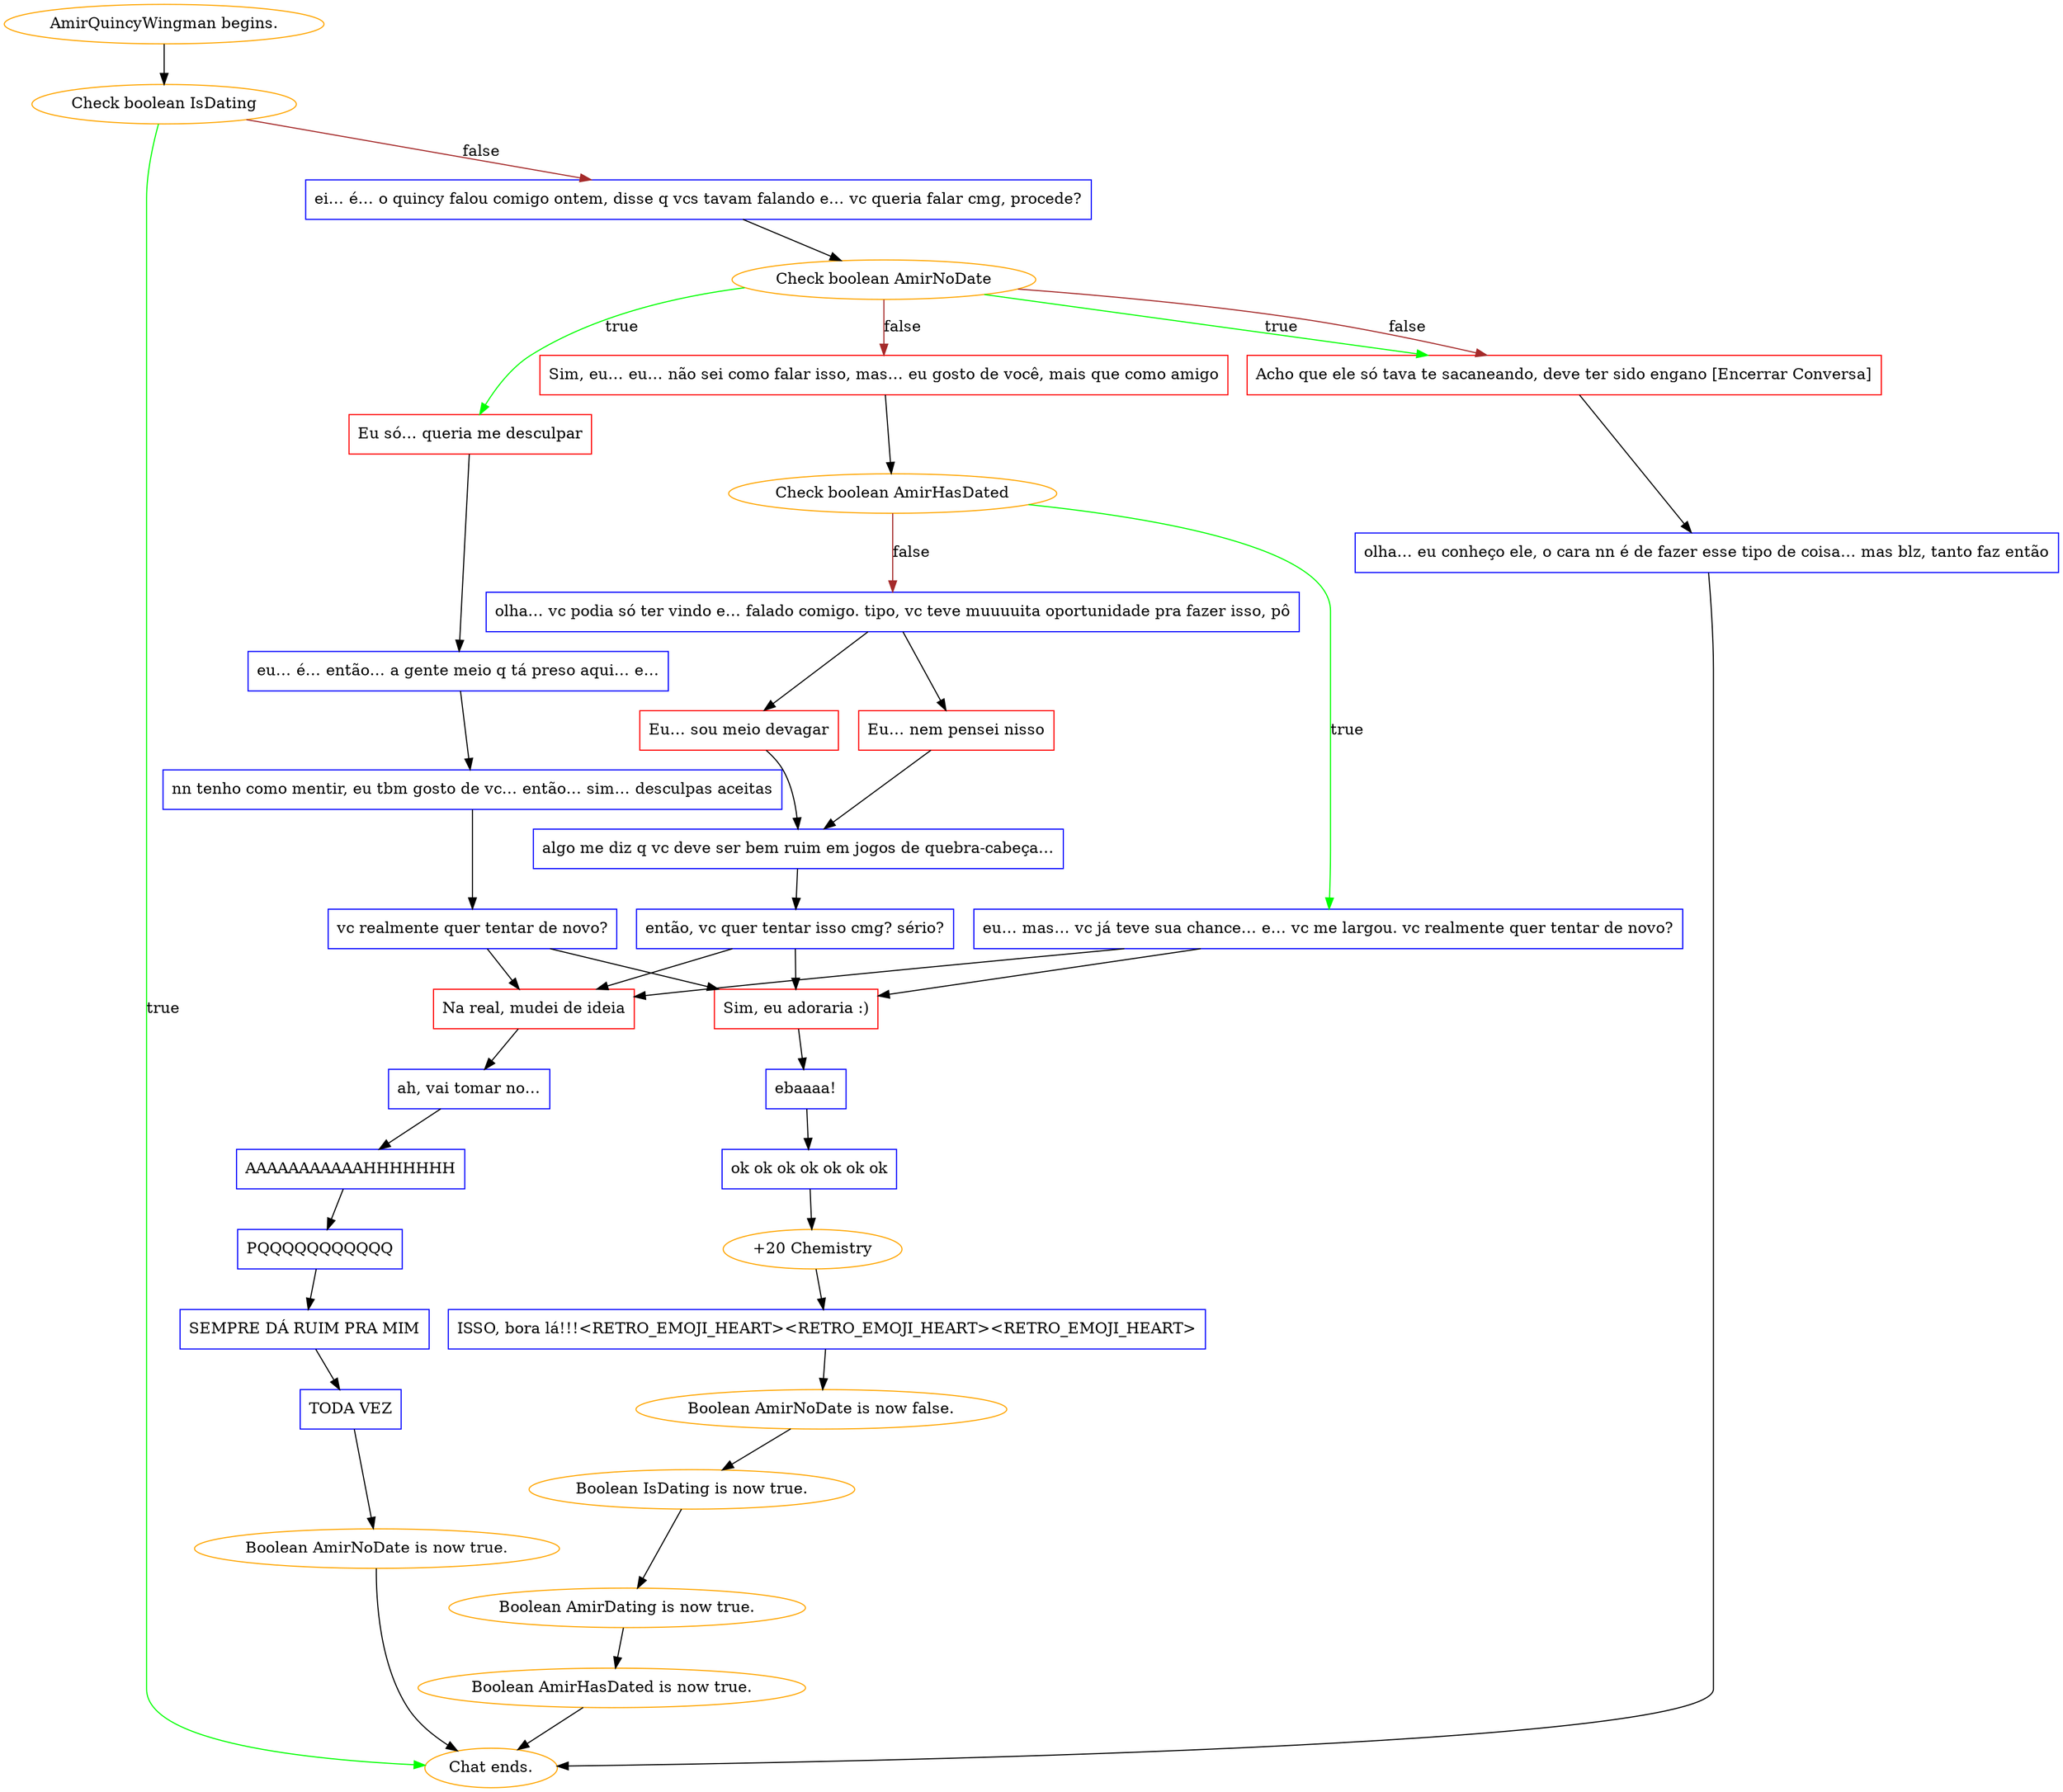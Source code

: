 digraph {
	"AmirQuincyWingman begins." [color=orange];
		"AmirQuincyWingman begins." -> j2651217478;
	j2651217478 [label="Check boolean IsDating",color=orange];
		j2651217478 -> "Chat ends." [label=true,color=green];
		j2651217478 -> j2147347519 [label=false,color=brown];
	"Chat ends." [color=orange];
	j2147347519 [label="ei… é… o quincy falou comigo ontem, disse q vcs tavam falando e… vc queria falar cmg, procede?",shape=box,color=blue];
		j2147347519 -> j3947516618;
	j3947516618 [label="Check boolean AmirNoDate",color=orange];
		j3947516618 -> j172612691 [label=true,color=green];
		j3947516618 -> j912448592 [label=true,color=green];
		j3947516618 -> j249455277 [label=false,color=brown];
		j3947516618 -> j912448592 [label=false,color=brown];
	j172612691 [label="Eu só… queria me desculpar",shape=box,color=red];
		j172612691 -> j3948610626;
	j912448592 [label="Acho que ele só tava te sacaneando, deve ter sido engano [Encerrar Conversa]",shape=box,color=red];
		j912448592 -> j2261831821;
	j249455277 [label="Sim, eu… eu… não sei como falar isso, mas… eu gosto de você, mais que como amigo",shape=box,color=red];
		j249455277 -> j1238065800;
	j3948610626 [label="eu… é… então… a gente meio q tá preso aqui… e…",shape=box,color=blue];
		j3948610626 -> j3662971332;
	j2261831821 [label="olha… eu conheço ele, o cara nn é de fazer esse tipo de coisa… mas blz, tanto faz então",shape=box,color=blue];
		j2261831821 -> "Chat ends.";
	j1238065800 [label="Check boolean AmirHasDated",color=orange];
		j1238065800 -> j2413606515 [label=true,color=green];
		j1238065800 -> j3608540430 [label=false,color=brown];
	j3662971332 [label="nn tenho como mentir, eu tbm gosto de vc… então… sim… desculpas aceitas",shape=box,color=blue];
		j3662971332 -> j1407794017;
	j2413606515 [label="eu… mas… vc já teve sua chance… e… vc me largou. vc realmente quer tentar de novo?",shape=box,color=blue];
		j2413606515 -> j911522392;
		j2413606515 -> j3490963324;
	j3608540430 [label="olha… vc podia só ter vindo e… falado comigo. tipo, vc teve muuuuita oportunidade pra fazer isso, pô",shape=box,color=blue];
		j3608540430 -> j1031933924;
		j3608540430 -> j3688867460;
	j1407794017 [label="vc realmente quer tentar de novo?",shape=box,color=blue];
		j1407794017 -> j911522392;
		j1407794017 -> j3490963324;
	j911522392 [label="Sim, eu adoraria :)",shape=box,color=red];
		j911522392 -> j215392691;
	j3490963324 [label="Na real, mudei de ideia",shape=box,color=red];
		j3490963324 -> j1354605797;
	j1031933924 [label="Eu… nem pensei nisso",shape=box,color=red];
		j1031933924 -> j874816211;
	j3688867460 [label="Eu… sou meio devagar",shape=box,color=red];
		j3688867460 -> j874816211;
	j215392691 [label="ebaaaa!",shape=box,color=blue];
		j215392691 -> j4287363039;
	j1354605797 [label="ah, vai tomar no…",shape=box,color=blue];
		j1354605797 -> j3561671914;
	j874816211 [label="algo me diz q vc deve ser bem ruim em jogos de quebra-cabeça…",shape=box,color=blue];
		j874816211 -> j1437967544;
	j4287363039 [label="ok ok ok ok ok ok ok",shape=box,color=blue];
		j4287363039 -> j1805705826;
	j3561671914 [label="AAAAAAAAAAAHHHHHHH",shape=box,color=blue];
		j3561671914 -> j3345333363;
	j1437967544 [label="então, vc quer tentar isso cmg? sério?",shape=box,color=blue];
		j1437967544 -> j911522392;
		j1437967544 -> j3490963324;
	j1805705826 [label="+20 Chemistry",color=orange];
		j1805705826 -> j1667763823;
	j3345333363 [label="PQQQQQQQQQQQ",shape=box,color=blue];
		j3345333363 -> j735050773;
	j1667763823 [label="ISSO, bora lá!!!<RETRO_EMOJI_HEART><RETRO_EMOJI_HEART><RETRO_EMOJI_HEART>",shape=box,color=blue];
		j1667763823 -> j1639322704;
	j735050773 [label="SEMPRE DÁ RUIM PRA MIM",shape=box,color=blue];
		j735050773 -> j454929749;
	j1639322704 [label="Boolean AmirNoDate is now false.",color=orange];
		j1639322704 -> j3811959397;
	j454929749 [label="TODA VEZ",shape=box,color=blue];
		j454929749 -> j2322051913;
	j3811959397 [label="Boolean IsDating is now true.",color=orange];
		j3811959397 -> j718834166;
	j2322051913 [label="Boolean AmirNoDate is now true.",color=orange];
		j2322051913 -> "Chat ends.";
	j718834166 [label="Boolean AmirDating is now true.",color=orange];
		j718834166 -> j413995954;
	j413995954 [label="Boolean AmirHasDated is now true.",color=orange];
		j413995954 -> "Chat ends.";
}